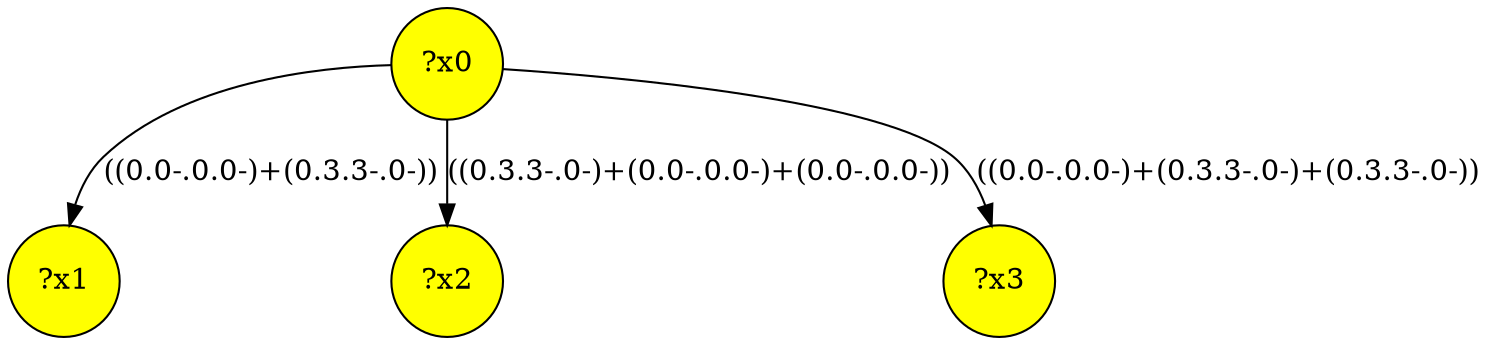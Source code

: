 digraph g {
	x1 [fillcolor="yellow", style="filled," shape=circle, label="?x1"];
	x2 [fillcolor="yellow", style="filled," shape=circle, label="?x2"];
	x0 [fillcolor="yellow", style="filled," shape=circle, label="?x0"];
	x3 [fillcolor="yellow", style="filled," shape=circle, label="?x3"];
	x0 -> x1 [label="((0.0-.0.0-)+(0.3.3-.0-))"];
	x0 -> x2 [label="((0.3.3-.0-)+(0.0-.0.0-)+(0.0-.0.0-))"];
	x0 -> x3 [label="((0.0-.0.0-)+(0.3.3-.0-)+(0.3.3-.0-))"];
}
